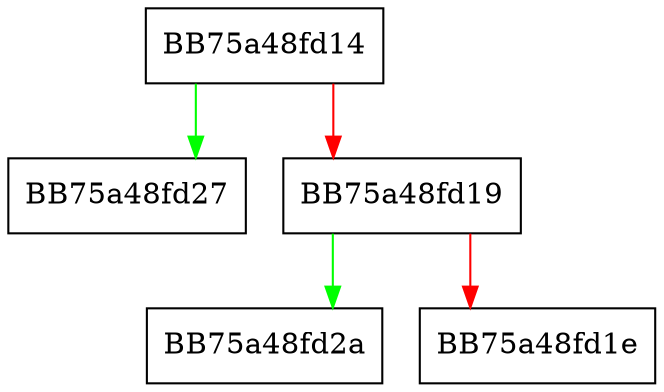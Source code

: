 digraph stackflagsfromtype {
  node [shape="box"];
  graph [splines=ortho];
  BB75a48fd14 -> BB75a48fd27 [color="green"];
  BB75a48fd14 -> BB75a48fd19 [color="red"];
  BB75a48fd19 -> BB75a48fd2a [color="green"];
  BB75a48fd19 -> BB75a48fd1e [color="red"];
}
